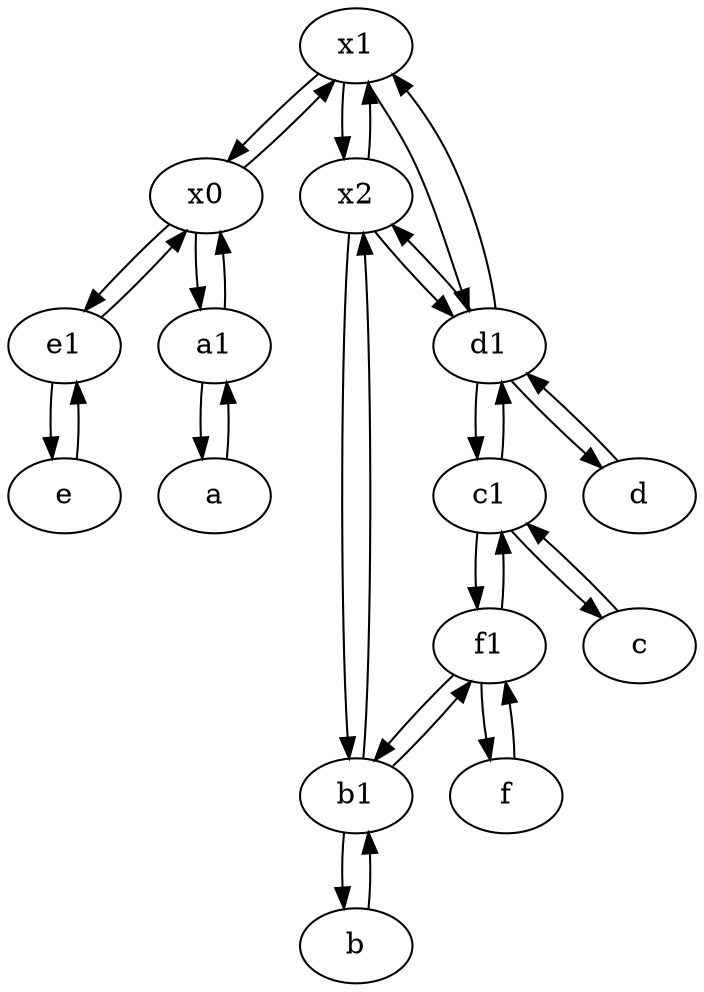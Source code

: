 digraph  {
	x1;
	a [pos="40,10!"];
	x0;
	c1 [pos="30,15!"];
	d [pos="20,30!"];
	f1;
	e1 [pos="25,45!"];
	x2;
	c [pos="20,10!"];
	b1 [pos="45,20!"];
	b [pos="50,20!"];
	f [pos="15,45!"];
	e [pos="30,50!"];
	d1 [pos="25,30!"];
	a1 [pos="40,15!"];
	f1 -> f;
	c1 -> f1;
	x0 -> x1;
	b1 -> b;
	b1 -> x2;
	c -> c1;
	a -> a1;
	d1 -> c1;
	f1 -> c1;
	b1 -> f1;
	d -> d1;
	x1 -> x0;
	d1 -> x2;
	e1 -> x0;
	f1 -> b1;
	x0 -> e1;
	d1 -> d;
	c1 -> c;
	d1 -> x1;
	c1 -> d1;
	e1 -> e;
	x1 -> x2;
	a1 -> a;
	b -> b1;
	x1 -> d1;
	x2 -> x1;
	x2 -> b1;
	a1 -> x0;
	x2 -> d1;
	f -> f1;
	e -> e1;
	x0 -> a1;

	}